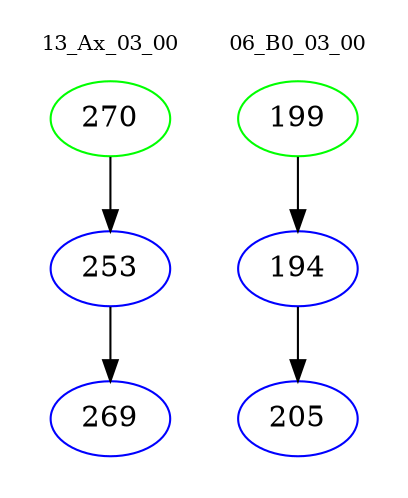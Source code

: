 digraph{
subgraph cluster_0 {
color = white
label = "13_Ax_03_00";
fontsize=10;
T0_270 [label="270", color="green"]
T0_270 -> T0_253 [color="black"]
T0_253 [label="253", color="blue"]
T0_253 -> T0_269 [color="black"]
T0_269 [label="269", color="blue"]
}
subgraph cluster_1 {
color = white
label = "06_B0_03_00";
fontsize=10;
T1_199 [label="199", color="green"]
T1_199 -> T1_194 [color="black"]
T1_194 [label="194", color="blue"]
T1_194 -> T1_205 [color="black"]
T1_205 [label="205", color="blue"]
}
}

